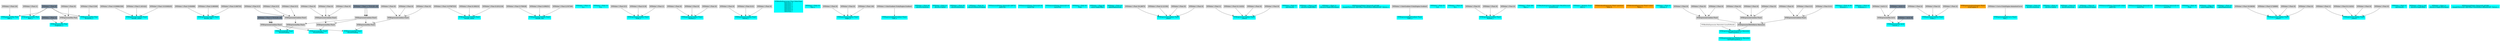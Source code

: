 digraph G {
node0 [shape="box" color="cyan" style="filled" label="VFXExpressionMax Float
Rate_a"]
node1 [shape="box" color="lightgray" style="filled" label="VFXValue`1 Float (16)"]
node2 [shape="box" color="lightslategray" style="filled" label="VFXValue`1 Float (0)"]
node3 [shape="box" color="cyan" style="filled" label="VFXExpressionMax Float
Rate_a"]
node4 [shape="box" color="lightgray" style="filled" label="VFXValue`1 Float (1)"]
node5 [shape="box" color="cyan" style="filled" label="VFXExpressionCombine Float3
bounds_center"]
node6 [shape="box" color="lightgray" style="filled" label="VFXValue`1 Float (-0.008661509)"]
node7 [shape="box" color="lightgray" style="filled" label="VFXValue`1 Float (1.401422)"]
node8 [shape="box" color="lightgray" style="filled" label="VFXValue`1 Float (-0.01848245)"]
node9 [shape="box" color="cyan" style="filled" label="VFXExpressionCombine Float3
bounds_size"]
node10 [shape="box" color="lightgray" style="filled" label="VFXValue`1 Float (3.004998)"]
node11 [shape="box" color="lightgray" style="filled" label="VFXValue`1 Float (3.960069)"]
node12 [shape="box" color="lightgray" style="filled" label="VFXValue`1 Float (3.060745)"]
node13 [shape="box" color="cyan" style="filled" label="VFXExpressionMin Float3
boundsPadding"]
node14 [shape="box" color="lightgray" style="filled" label="VFXExpressionMax Float3"]
node15 [shape="box" color="lightgray" style="filled" label="VFXExpressionCombine Float3"]
node16 [shape="box" color="lightgray" style="filled" label="VFXValue`1 Float (0.5)"]
node17 [shape="box" color="lightgray" style="filled" label="VFXValue`1 Float (0.5)"]
node18 [shape="box" color="lightgray" style="filled" label="VFXValue`1 Float (0.5)"]
node19 [shape="box" color="lightgray" style="filled" label="VFXExpressionCombine Float3"]
node20 [shape="box" color="lightslategray" style="filled" label="VFXValue`1 Float (-1.701412E+38)"]
node21 [shape="box" color="lightgray" style="filled" label="VFXExpressionCombine Float3"]
node22 [shape="box" color="lightslategray" style="filled" label="VFXValue`1 Float (1.701412E+38)"]
node23 [shape="box" color="cyan" style="filled" label="VFXExpressionMin Float3
boundsPadding"]
node24 [shape="box" color="lightgray" style="filled" label="VFXExpressionMax Float3"]
node25 [shape="box" color="lightgray" style="filled" label="VFXExpressionCombine Float3"]
node26 [shape="box" color="lightgray" style="filled" label="VFXValue`1 Float (0)"]
node27 [shape="box" color="lightgray" style="filled" label="VFXValue`1 Float (0)"]
node28 [shape="box" color="lightgray" style="filled" label="VFXValue`1 Float (0)"]
node29 [shape="box" color="cyan" style="filled" label="VFXExpressionCombine Float3
bounds_center"]
node30 [shape="box" color="lightgray" style="filled" label="VFXValue`1 Float (-0.07987535)"]
node31 [shape="box" color="lightgray" style="filled" label="VFXValue`1 Float (0.369233)"]
node32 [shape="box" color="lightgray" style="filled" label="VFXValue`1 Float (0.2012136)"]
node33 [shape="box" color="cyan" style="filled" label="VFXExpressionCombine Float3
bounds_size"]
node34 [shape="box" color="lightgray" style="filled" label="VFXValue`1 Float (3.709438)"]
node35 [shape="box" color="lightgray" style="filled" label="VFXValue`1 Float (3.099251)"]
node36 [shape="box" color="lightgray" style="filled" label="VFXValue`1 Float (2.547388)"]
node37 [shape="box" color="cyan" style="filled" label="VFXExpressionMin Float3
boundsPadding"]
node38 [shape="box" color="lightgray" style="filled" label="VFXExpressionMax Float3"]
node39 [shape="box" color="lightgray" style="filled" label="VFXExpressionCombine Float3"]
node40 [shape="box" color="lightgray" style="filled" label="VFXValue`1 Float (0)"]
node41 [shape="box" color="lightgray" style="filled" label="VFXValue`1 Float (0)"]
node42 [shape="box" color="lightgray" style="filled" label="VFXValue`1 Float (0)"]
node43 [shape="box" color="cyan" style="filled" label="VFXValue`1 Float (1)
A_a"]
node44 [shape="box" color="cyan" style="filled" label="VFXValue`1 Float (3)
B_a"]
node45 [shape="box" color="cyan" style="filled" label="VFXExpressionCombine Float3
Scale_a"]
node46 [shape="box" color="lightgray" style="filled" label="VFXValue`1 Float (0.5)"]
node47 [shape="box" color="lightgray" style="filled" label="VFXValue`1 Float (0.39)"]
node48 [shape="box" color="lightgray" style="filled" label="VFXValue`1 Float (1)"]
node49 [shape="box" color="cyan" style="filled" label="VFXExpressionCombine Float3
Position_b"]
node50 [shape="box" color="lightgray" style="filled" label="VFXValue`1 Float (0)"]
node51 [shape="box" color="lightgray" style="filled" label="VFXValue`1 Float (0)"]
node52 [shape="box" color="lightgray" style="filled" label="VFXValue`1 Float (0)"]
node53 [shape="box" color="cyan" style="filled" label="VFXExpressionCombine Float3
Velocity_c"]
node54 [shape="box" color="lightgray" style="filled" label="VFXValue`1 Float (0)"]
node55 [shape="box" color="lightgray" style="filled" label="VFXValue`1 Float (0.01)"]
node56 [shape="box" color="lightgray" style="filled" label="VFXValue`1 Float (0)"]
node57 [shape="box" color="cyan" style="filled" label="VFXBuiltInExpression Float (DeltaTime)
deltaTime_d
deltaTime_e
deltaTime_a
deltaTime_b
deltaTime_a
deltaTime_b
deltaTime_c"]
node58 [shape="box" color="cyan" style="filled" label="VFXValue`1 Float (5)
Size_a"]
node59 [shape="box" color="cyan" style="filled" label="VFXExpressionCombine Float3
Angle_d"]
node60 [shape="box" color="lightgray" style="filled" label="VFXValue`1 Float (0)"]
node61 [shape="box" color="lightgray" style="filled" label="VFXValue`1 Float (0)"]
node62 [shape="box" color="lightgray" style="filled" label="VFXValue`1 Float (-90)"]
node63 [shape="box" color="cyan" style="filled" label="VFXExpressionBakeGradient Float2
Color_e"]
node64 [shape="box" color="lightgray" style="filled" label="VFXValue`1 ColorGradient (UnityEngine.Gradient)"]
node65 [shape="box" color="cyan" style="filled" label="VFXValue`1 Float (0)
_dissolve1Intensity"]
node66 [shape="box" color="cyan" style="filled" label="VFXValue`1 Float (1)
_dissolve1Speed"]
node67 [shape="box" color="cyan" style="filled" label="VFXValue`1 Float (0)
_dissolve2Intensity"]
node68 [shape="box" color="cyan" style="filled" label="VFXValue`1 Float (0)
_dissolve2IntensitySpeed"]
node69 [shape="box" color="cyan" style="filled" label="VFXTexture2DValue Texture2D (29572)
_spell1Tex"]
node70 [shape="box" color="cyan" style="filled" label="VFXTexture2DValue Texture2D (0)
_noise1Tex"]
node71 [shape="box" color="cyan" style="filled" label="VFXTexture2DValue Texture2D (0)
_noise2Tex"]
node72 [shape="box" color="cyan" style="filled" label="VFXValue`1 Float (0)
_Float"]
node73 [shape="box" color="cyan" style="filled" label="VFXValue`1 Float (0)
_noise1AngleOffset"]
node74 [shape="box" color="cyan" style="filled" label="VFXValue`1 Float (2)
_alphaMapIntensity"]
node75 [shape="box" color="cyan" style="filled" label="VFXExpressionCombine Float4
_colour1"]
node76 [shape="box" color="lightgray" style="filled" label="VFXValue`1 Float (34.29675)"]
node77 [shape="box" color="lightgray" style="filled" label="VFXValue`1 Float (2.121392)"]
node78 [shape="box" color="lightgray" style="filled" label="VFXValue`1 Float (0)"]
node79 [shape="box" color="lightgray" style="filled" label="VFXValue`1 Float (0)"]
node80 [shape="box" color="cyan" style="filled" label="VFXExpressionCombine Float4
_colour2"]
node81 [shape="box" color="lightgray" style="filled" label="VFXValue`1 Float (1)"]
node82 [shape="box" color="lightgray" style="filled" label="VFXValue`1 Float (0.114252)"]
node83 [shape="box" color="lightgray" style="filled" label="VFXValue`1 Float (0)"]
node84 [shape="box" color="lightgray" style="filled" label="VFXValue`1 Float (0)"]
node85 [shape="box" color="cyan" style="filled" label="VFXValue`1 Float (1)
_specDensity"]
node86 [shape="box" color="cyan" style="filled" label="VFXValue`1 Float (1.24)
_dissolve1AngleOffset"]
node87 [shape="box" color="cyan" style="filled" label="VFXValue`1 Float (1)
_dissolve1AngleOffsetSpeed"]
node88 [shape="box" color="cyan" style="filled" label="VFXTexture2DValue Texture2D (45348)
_SampleTexture2D_4dd199ae132a42b48eeccff6ba6d2467_Texture_1"]
node89 [shape="box" color="cyan" style="filled" label="VFXExpressionBakeGradient Float2
Color_a"]
node90 [shape="box" color="lightgray" style="filled" label="VFXValue`1 ColorGradient (UnityEngine.Gradient)"]
node91 [shape="box" color="cyan" style="filled" label="VFXValue`1 Float (5)
A_b"]
node92 [shape="box" color="cyan" style="filled" label="VFXValue`1 Float (5)
B_b"]
node93 [shape="box" color="cyan" style="filled" label="VFXExpressionCombine Float3
Position_c"]
node94 [shape="box" color="lightgray" style="filled" label="VFXValue`1 Float (0)"]
node95 [shape="box" color="lightgray" style="filled" label="VFXValue`1 Float (0)"]
node96 [shape="box" color="lightgray" style="filled" label="VFXValue`1 Float (0)"]
node97 [shape="box" color="cyan" style="filled" label="VFXValue`1 Float (60)
Rate_a"]
node98 [shape="box" color="cyan" style="filled" label="VFXBuiltInExpression Matrix4x4 (WorldToLocal)
worldToLocal"]
node99 [shape="box" color="cyan" style="filled" label="VFXValue`1 Boolean (True)
Alive_a"]
node100 [shape="box" color="orange" style="filled" label="VFXAttributeExpression Float3 (position)
Value_b"]
node101 [shape="box" color="orange" style="filled" label="VFXAttributeExpression Float3 (color)
Value_c"]
node102 [shape="box" color="cyan" style="filled" label="VFXValue`1 Float (1)
Lifetime_d"]
node103 [shape="box" color="cyan" style="filled" label="VFXExpressionInverseTRSMatrix Matrix4x4
InvFieldTransform_a"]
node104 [shape="box" color="cyan" style="filled" label="VFXExpressionTransformMatrix Matrix4x4
FieldTransform_a"]
node105 [shape="box" label="VFXBuiltInExpression Matrix4x4 (LocalToWorld)"]
node106 [shape="box" color="lightgray" style="filled" label="VFXExpressionTRSToMatrix Matrix4x4"]
node107 [shape="box" color="lightgray" style="filled" label="VFXExpressionCombine Float3"]
node108 [shape="box" color="lightgray" style="filled" label="VFXValue`1 Float (0)"]
node109 [shape="box" color="lightgray" style="filled" label="VFXValue`1 Float (0)"]
node110 [shape="box" color="lightgray" style="filled" label="VFXValue`1 Float (0)"]
node111 [shape="box" color="lightgray" style="filled" label="VFXExpressionCombine Float3"]
node112 [shape="box" color="lightgray" style="filled" label="VFXValue`1 Float (0)"]
node113 [shape="box" color="lightgray" style="filled" label="VFXValue`1 Float (0)"]
node114 [shape="box" color="lightgray" style="filled" label="VFXValue`1 Float (0)"]
node115 [shape="box" color="lightgray" style="filled" label="VFXExpressionCombine Float3"]
node116 [shape="box" color="lightgray" style="filled" label="VFXValue`1 Float (0)"]
node117 [shape="box" color="lightgray" style="filled" label="VFXValue`1 Float (0.5)"]
node118 [shape="box" color="lightgray" style="filled" label="VFXValue`1 Float (0.01)"]
node119 [shape="box" color="cyan" style="filled" label="VFXValue`1 Float (6.38)
Intensity_a"]
node120 [shape="box" color="cyan" style="filled" label="VFXValue`1 Float (2)
frequency_a"]
node121 [shape="box" color="cyan" style="filled" label="VFXExpressionMin Int32
octaves_a"]
node122 [shape="box" color="lightgray" style="filled" label="VFXExpressionMax Int32"]
node123 [shape="box" color="lightgray" style="filled" label="VFXValue`1 Int32 (1)"]
node124 [shape="box" color="lightslategray" style="filled" label="VFXValue`1 Int32 (1)"]
node125 [shape="box" color="lightslategray" style="filled" label="VFXValue`1 Int32 (8)"]
node126 [shape="box" color="cyan" style="filled" label="VFXExpressionMin Float
roughness_a"]
node127 [shape="box" color="lightgray" style="filled" label="VFXExpressionMax Float"]
node128 [shape="box" color="lightgray" style="filled" label="VFXValue`1 Float (0)"]
node129 [shape="box" color="lightslategray" style="filled" label="VFXValue`1 Float (1)"]
node130 [shape="box" color="cyan" style="filled" label="VFXExpressionMax Float
lacunarity_a"]
node131 [shape="box" color="lightgray" style="filled" label="VFXValue`1 Float (5.69)"]
node132 [shape="box" color="cyan" style="filled" label="VFXExpressionCombine Float3
Scale_a"]
node133 [shape="box" color="lightgray" style="filled" label="VFXValue`1 Float (2)"]
node134 [shape="box" color="lightgray" style="filled" label="VFXValue`1 Float (2)"]
node135 [shape="box" color="lightgray" style="filled" label="VFXValue`1 Float (2)"]
node136 [shape="box" color="orange" style="filled" label="VFXExpressionStripTangent Float3
stripTangent_b"]
node137 [shape="box" color="cyan" style="filled" label="VFXExpressionBakeCurve Float4
Size_c"]
node138 [shape="box" color="lightgray" style="filled" label="VFXValue`1 Curve (UnityEngine.AnimationCurve)"]
node139 [shape="box" color="cyan" style="filled" label="VFXValue`1 Float (0)
_dissolve1Intensity"]
node140 [shape="box" color="cyan" style="filled" label="VFXValue`1 Float (1)
_dissolve1Speed"]
node141 [shape="box" color="cyan" style="filled" label="VFXValue`1 Float (0)
_dissolve2Intensity"]
node142 [shape="box" color="cyan" style="filled" label="VFXValue`1 Float (0)
_dissolve2IntensitySpeed"]
node143 [shape="box" color="cyan" style="filled" label="VFXTexture2DValue Texture2D (1024)
_spell1Tex"]
node144 [shape="box" color="cyan" style="filled" label="VFXTexture2DValue Texture2D (0)
_noise1Tex"]
node145 [shape="box" color="cyan" style="filled" label="VFXTexture2DValue Texture2D (0)
_noise2Tex"]
node146 [shape="box" color="cyan" style="filled" label="VFXValue`1 Float (0)
_Float"]
node147 [shape="box" color="cyan" style="filled" label="VFXValue`1 Float (0)
_noise1AngleOffset"]
node148 [shape="box" color="cyan" style="filled" label="VFXValue`1 Float (2)
_alphaMapIntensity"]
node149 [shape="box" color="cyan" style="filled" label="VFXExpressionCombine Float4
_colour1"]
node150 [shape="box" color="lightgray" style="filled" label="VFXValue`1 Float (16.94838)"]
node151 [shape="box" color="lightgray" style="filled" label="VFXValue`1 Float (3.726869)"]
node152 [shape="box" color="lightgray" style="filled" label="VFXValue`1 Float (0)"]
node153 [shape="box" color="lightgray" style="filled" label="VFXValue`1 Float (0)"]
node154 [shape="box" color="cyan" style="filled" label="VFXExpressionCombine Float4
_colour2"]
node155 [shape="box" color="lightgray" style="filled" label="VFXValue`1 Float (1)"]
node156 [shape="box" color="lightgray" style="filled" label="VFXValue`1 Float (0.114252)"]
node157 [shape="box" color="lightgray" style="filled" label="VFXValue`1 Float (0)"]
node158 [shape="box" color="lightgray" style="filled" label="VFXValue`1 Float (0)"]
node159 [shape="box" color="cyan" style="filled" label="VFXValue`1 Float (1)
_specDensity"]
node160 [shape="box" color="cyan" style="filled" label="VFXValue`1 Float (1.24)
_dissolve1AngleOffset"]
node161 [shape="box" color="cyan" style="filled" label="VFXValue`1 Float (1)
_dissolve1AngleOffsetSpeed"]
node162 [shape="box" color="cyan" style="filled" label="VFXTexture2DValue Texture2D (45348)
_SampleTexture2D_4dd199ae132a42b48eeccff6ba6d2467_Texture_1"]
node1 -> node0 [headlabel="0"]
node2 -> node0 [headlabel="1"]
node4 -> node3 [headlabel="0"]
node2 -> node3 [headlabel="1"]
node6 -> node5 [headlabel="0"]
node7 -> node5 [headlabel="1"]
node8 -> node5 [headlabel="2"]
node10 -> node9 [headlabel="0"]
node11 -> node9 [headlabel="1"]
node12 -> node9 [headlabel="2"]
node14 -> node13 [headlabel="0"]
node21 -> node13 [headlabel="1"]
node15 -> node14 [headlabel="0"]
node19 -> node14 [headlabel="1"]
node16 -> node15 [headlabel="0"]
node17 -> node15 [headlabel="1"]
node18 -> node15 [headlabel="2"]
node20 -> node19 [headlabel="0"]
node20 -> node19 [headlabel="1"]
node20 -> node19 [headlabel="2"]
node22 -> node21 [headlabel="0"]
node22 -> node21 [headlabel="1"]
node22 -> node21 [headlabel="2"]
node24 -> node23 [headlabel="0"]
node21 -> node23 [headlabel="1"]
node25 -> node24 [headlabel="0"]
node19 -> node24 [headlabel="1"]
node26 -> node25 [headlabel="0"]
node27 -> node25 [headlabel="1"]
node28 -> node25 [headlabel="2"]
node30 -> node29 [headlabel="0"]
node31 -> node29 [headlabel="1"]
node32 -> node29 [headlabel="2"]
node34 -> node33 [headlabel="0"]
node35 -> node33 [headlabel="1"]
node36 -> node33 [headlabel="2"]
node38 -> node37 [headlabel="0"]
node21 -> node37 [headlabel="1"]
node39 -> node38 [headlabel="0"]
node19 -> node38 [headlabel="1"]
node40 -> node39 [headlabel="0"]
node41 -> node39 [headlabel="1"]
node42 -> node39 [headlabel="2"]
node46 -> node45 [headlabel="0"]
node47 -> node45 [headlabel="1"]
node48 -> node45 [headlabel="2"]
node50 -> node49 [headlabel="0"]
node51 -> node49 [headlabel="1"]
node52 -> node49 [headlabel="2"]
node54 -> node53 [headlabel="0"]
node55 -> node53 [headlabel="1"]
node56 -> node53 [headlabel="2"]
node60 -> node59 [headlabel="0"]
node61 -> node59 [headlabel="1"]
node62 -> node59 [headlabel="2"]
node64 -> node63 
node76 -> node75 [headlabel="0"]
node77 -> node75 [headlabel="1"]
node78 -> node75 [headlabel="2"]
node79 -> node75 [headlabel="3"]
node81 -> node80 [headlabel="0"]
node82 -> node80 [headlabel="1"]
node83 -> node80 [headlabel="2"]
node84 -> node80 [headlabel="3"]
node90 -> node89 
node94 -> node93 [headlabel="0"]
node95 -> node93 [headlabel="1"]
node96 -> node93 [headlabel="2"]
node104 -> node103 
node105 -> node104 [headlabel="0"]
node106 -> node104 [headlabel="1"]
node107 -> node106 [headlabel="0"]
node111 -> node106 [headlabel="1"]
node115 -> node106 [headlabel="2"]
node108 -> node107 [headlabel="0"]
node109 -> node107 [headlabel="1"]
node110 -> node107 [headlabel="2"]
node112 -> node111 [headlabel="0"]
node113 -> node111 [headlabel="1"]
node114 -> node111 [headlabel="2"]
node116 -> node115 [headlabel="0"]
node117 -> node115 [headlabel="1"]
node118 -> node115 [headlabel="2"]
node122 -> node121 [headlabel="0"]
node125 -> node121 [headlabel="1"]
node123 -> node122 [headlabel="0"]
node124 -> node122 [headlabel="1"]
node127 -> node126 [headlabel="0"]
node129 -> node126 [headlabel="1"]
node128 -> node127 [headlabel="0"]
node2 -> node127 [headlabel="1"]
node131 -> node130 [headlabel="0"]
node2 -> node130 [headlabel="1"]
node133 -> node132 [headlabel="0"]
node134 -> node132 [headlabel="1"]
node135 -> node132 [headlabel="2"]
node138 -> node137 
node150 -> node149 [headlabel="0"]
node151 -> node149 [headlabel="1"]
node152 -> node149 [headlabel="2"]
node153 -> node149 [headlabel="3"]
node155 -> node154 [headlabel="0"]
node156 -> node154 [headlabel="1"]
node157 -> node154 [headlabel="2"]
node158 -> node154 [headlabel="3"]
}

